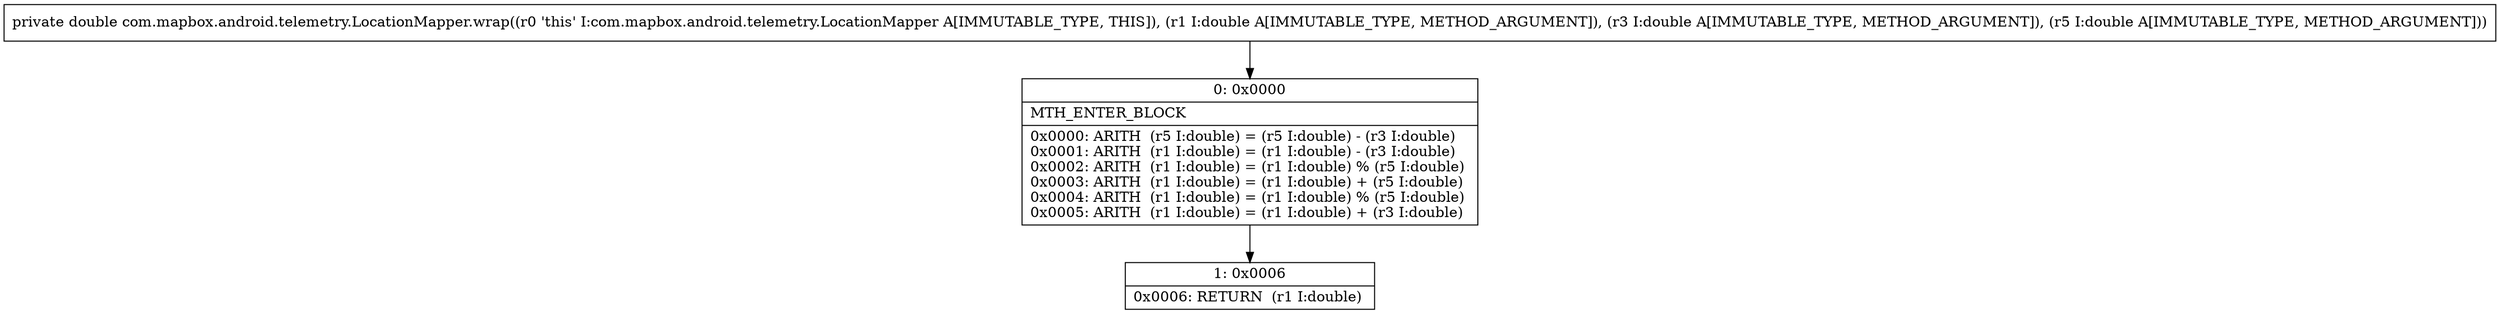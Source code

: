 digraph "CFG forcom.mapbox.android.telemetry.LocationMapper.wrap(DDD)D" {
Node_0 [shape=record,label="{0\:\ 0x0000|MTH_ENTER_BLOCK\l|0x0000: ARITH  (r5 I:double) = (r5 I:double) \- (r3 I:double) \l0x0001: ARITH  (r1 I:double) = (r1 I:double) \- (r3 I:double) \l0x0002: ARITH  (r1 I:double) = (r1 I:double) % (r5 I:double) \l0x0003: ARITH  (r1 I:double) = (r1 I:double) + (r5 I:double) \l0x0004: ARITH  (r1 I:double) = (r1 I:double) % (r5 I:double) \l0x0005: ARITH  (r1 I:double) = (r1 I:double) + (r3 I:double) \l}"];
Node_1 [shape=record,label="{1\:\ 0x0006|0x0006: RETURN  (r1 I:double) \l}"];
MethodNode[shape=record,label="{private double com.mapbox.android.telemetry.LocationMapper.wrap((r0 'this' I:com.mapbox.android.telemetry.LocationMapper A[IMMUTABLE_TYPE, THIS]), (r1 I:double A[IMMUTABLE_TYPE, METHOD_ARGUMENT]), (r3 I:double A[IMMUTABLE_TYPE, METHOD_ARGUMENT]), (r5 I:double A[IMMUTABLE_TYPE, METHOD_ARGUMENT])) }"];
MethodNode -> Node_0;
Node_0 -> Node_1;
}

